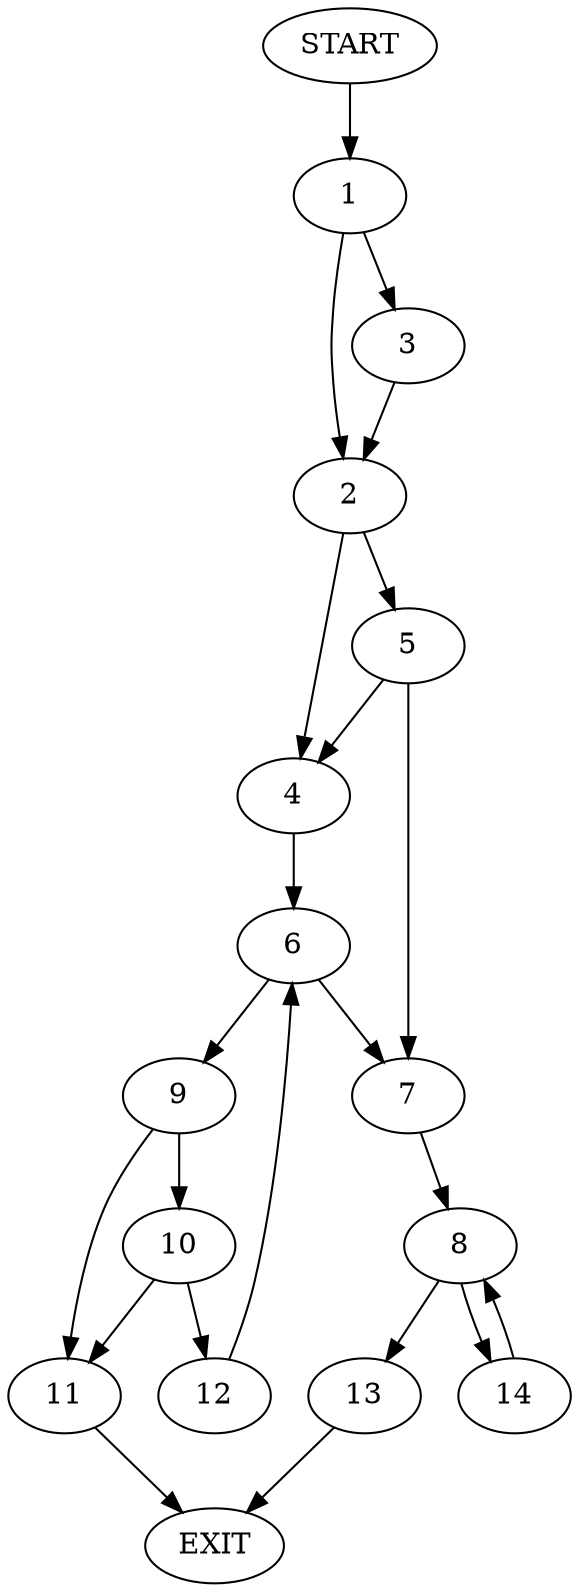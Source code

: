 digraph {
0 [label="START"]
15 [label="EXIT"]
0 -> 1
1 -> 2
1 -> 3
3 -> 2
2 -> 4
2 -> 5
4 -> 6
5 -> 7
5 -> 4
7 -> 8
6 -> 7
6 -> 9
9 -> 10
9 -> 11
11 -> 15
10 -> 12
10 -> 11
12 -> 6
8 -> 13
8 -> 14
13 -> 15
14 -> 8
}
